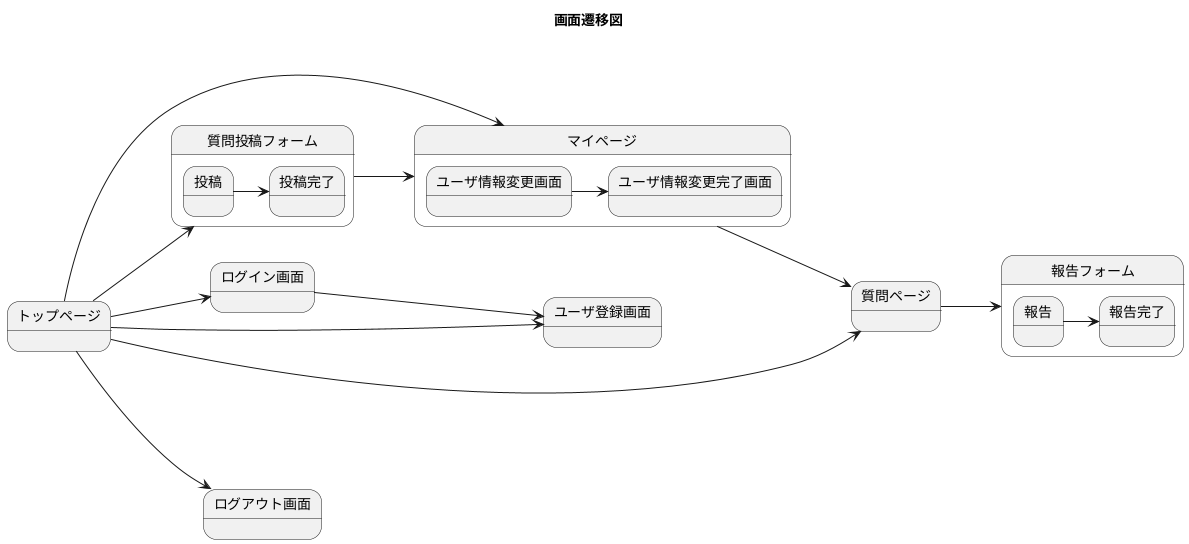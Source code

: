 




@startuml
left to right direction
title 画面遷移図

state トップページ {
}

state マイページ {
    ユーザ情報変更画面 -down-> ユーザ情報変更完了画面
}

state 質問投稿フォーム {
    投稿 -down-> 投稿完了
}

state 報告フォーム {
    報告 -down-> 報告完了
}

トップページ -down-> マイページ
トップページ -down-> ログイン画面
トップページ -down-> 質問投稿フォーム
トップページ -down-> 質問ページ
トップページ -down-> ユーザ登録画面
トップページ -down-> ログアウト画面

マイページ -down-> 質問ページ

ログイン画面 -down-> ユーザ登録画面

質問投稿フォーム -down-> マイページ

質問ページ -down-> 報告フォーム


@enduml